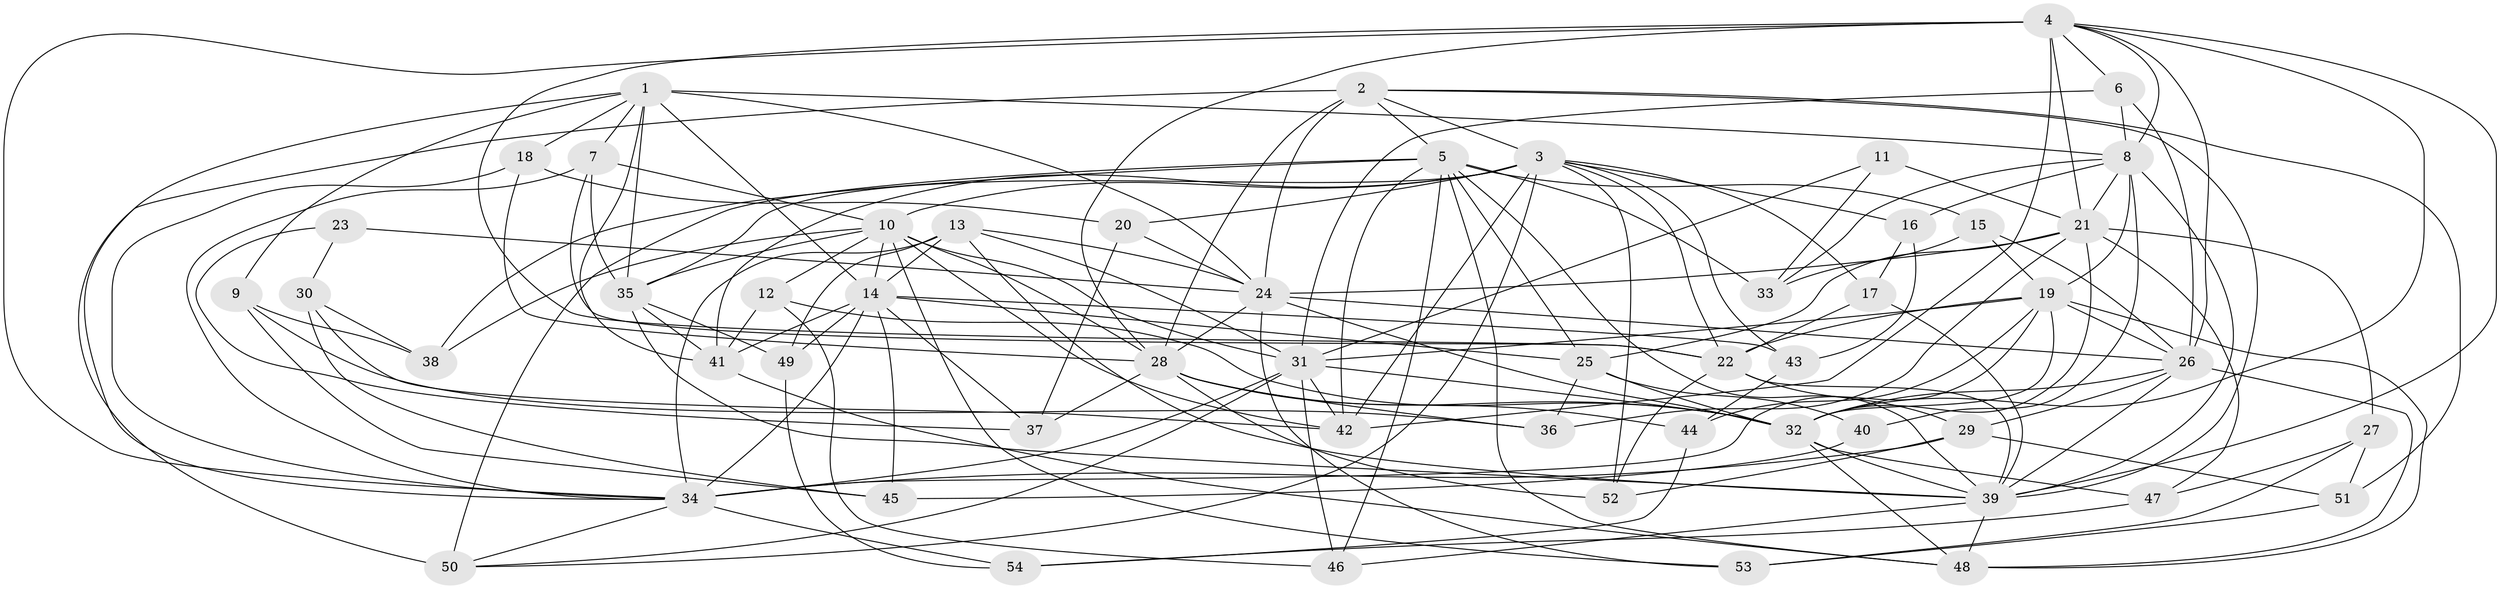 // original degree distribution, {4: 1.0}
// Generated by graph-tools (version 1.1) at 2025/53/03/04/25 22:53:53]
// undirected, 54 vertices, 167 edges
graph export_dot {
  node [color=gray90,style=filled];
  1;
  2;
  3;
  4;
  5;
  6;
  7;
  8;
  9;
  10;
  11;
  12;
  13;
  14;
  15;
  16;
  17;
  18;
  19;
  20;
  21;
  22;
  23;
  24;
  25;
  26;
  27;
  28;
  29;
  30;
  31;
  32;
  33;
  34;
  35;
  36;
  37;
  38;
  39;
  40;
  41;
  42;
  43;
  44;
  45;
  46;
  47;
  48;
  49;
  50;
  51;
  52;
  53;
  54;
  1 -- 7 [weight=2.0];
  1 -- 8 [weight=1.0];
  1 -- 9 [weight=1.0];
  1 -- 14 [weight=1.0];
  1 -- 18 [weight=1.0];
  1 -- 24 [weight=2.0];
  1 -- 34 [weight=1.0];
  1 -- 35 [weight=2.0];
  1 -- 41 [weight=1.0];
  2 -- 3 [weight=1.0];
  2 -- 5 [weight=1.0];
  2 -- 24 [weight=1.0];
  2 -- 28 [weight=1.0];
  2 -- 39 [weight=1.0];
  2 -- 50 [weight=2.0];
  2 -- 51 [weight=1.0];
  3 -- 10 [weight=1.0];
  3 -- 16 [weight=1.0];
  3 -- 17 [weight=1.0];
  3 -- 20 [weight=1.0];
  3 -- 22 [weight=1.0];
  3 -- 35 [weight=1.0];
  3 -- 41 [weight=1.0];
  3 -- 42 [weight=1.0];
  3 -- 43 [weight=1.0];
  3 -- 50 [weight=1.0];
  3 -- 52 [weight=1.0];
  4 -- 6 [weight=1.0];
  4 -- 8 [weight=1.0];
  4 -- 21 [weight=1.0];
  4 -- 22 [weight=3.0];
  4 -- 26 [weight=1.0];
  4 -- 28 [weight=1.0];
  4 -- 32 [weight=1.0];
  4 -- 34 [weight=1.0];
  4 -- 39 [weight=1.0];
  4 -- 42 [weight=1.0];
  5 -- 15 [weight=1.0];
  5 -- 25 [weight=1.0];
  5 -- 33 [weight=1.0];
  5 -- 38 [weight=1.0];
  5 -- 39 [weight=1.0];
  5 -- 42 [weight=1.0];
  5 -- 46 [weight=1.0];
  5 -- 48 [weight=1.0];
  5 -- 50 [weight=1.0];
  6 -- 8 [weight=1.0];
  6 -- 26 [weight=1.0];
  6 -- 31 [weight=1.0];
  7 -- 10 [weight=1.0];
  7 -- 22 [weight=1.0];
  7 -- 34 [weight=1.0];
  7 -- 35 [weight=1.0];
  8 -- 16 [weight=1.0];
  8 -- 19 [weight=1.0];
  8 -- 21 [weight=1.0];
  8 -- 33 [weight=1.0];
  8 -- 39 [weight=1.0];
  8 -- 40 [weight=2.0];
  9 -- 36 [weight=1.0];
  9 -- 38 [weight=1.0];
  9 -- 45 [weight=1.0];
  10 -- 12 [weight=1.0];
  10 -- 14 [weight=1.0];
  10 -- 28 [weight=1.0];
  10 -- 31 [weight=1.0];
  10 -- 35 [weight=1.0];
  10 -- 38 [weight=1.0];
  10 -- 42 [weight=1.0];
  10 -- 53 [weight=1.0];
  11 -- 21 [weight=2.0];
  11 -- 31 [weight=1.0];
  11 -- 33 [weight=1.0];
  12 -- 32 [weight=1.0];
  12 -- 41 [weight=1.0];
  12 -- 46 [weight=1.0];
  13 -- 14 [weight=1.0];
  13 -- 24 [weight=1.0];
  13 -- 31 [weight=1.0];
  13 -- 34 [weight=1.0];
  13 -- 39 [weight=1.0];
  13 -- 49 [weight=1.0];
  14 -- 25 [weight=1.0];
  14 -- 34 [weight=1.0];
  14 -- 37 [weight=1.0];
  14 -- 41 [weight=1.0];
  14 -- 43 [weight=1.0];
  14 -- 45 [weight=1.0];
  14 -- 49 [weight=1.0];
  15 -- 19 [weight=1.0];
  15 -- 26 [weight=1.0];
  15 -- 33 [weight=1.0];
  16 -- 17 [weight=1.0];
  16 -- 43 [weight=1.0];
  17 -- 22 [weight=1.0];
  17 -- 39 [weight=1.0];
  18 -- 20 [weight=1.0];
  18 -- 28 [weight=1.0];
  18 -- 34 [weight=1.0];
  19 -- 22 [weight=2.0];
  19 -- 26 [weight=1.0];
  19 -- 31 [weight=1.0];
  19 -- 32 [weight=1.0];
  19 -- 34 [weight=1.0];
  19 -- 44 [weight=1.0];
  19 -- 48 [weight=1.0];
  20 -- 24 [weight=1.0];
  20 -- 37 [weight=1.0];
  21 -- 24 [weight=1.0];
  21 -- 25 [weight=1.0];
  21 -- 27 [weight=1.0];
  21 -- 32 [weight=1.0];
  21 -- 36 [weight=1.0];
  21 -- 47 [weight=1.0];
  22 -- 29 [weight=2.0];
  22 -- 39 [weight=1.0];
  22 -- 52 [weight=1.0];
  23 -- 24 [weight=2.0];
  23 -- 30 [weight=1.0];
  23 -- 37 [weight=1.0];
  24 -- 26 [weight=1.0];
  24 -- 28 [weight=1.0];
  24 -- 32 [weight=1.0];
  24 -- 53 [weight=1.0];
  25 -- 32 [weight=1.0];
  25 -- 36 [weight=1.0];
  25 -- 40 [weight=1.0];
  26 -- 29 [weight=2.0];
  26 -- 32 [weight=1.0];
  26 -- 39 [weight=1.0];
  26 -- 48 [weight=1.0];
  27 -- 47 [weight=1.0];
  27 -- 51 [weight=1.0];
  27 -- 53 [weight=1.0];
  28 -- 32 [weight=1.0];
  28 -- 36 [weight=1.0];
  28 -- 37 [weight=1.0];
  28 -- 44 [weight=1.0];
  28 -- 52 [weight=1.0];
  29 -- 34 [weight=2.0];
  29 -- 51 [weight=1.0];
  29 -- 52 [weight=1.0];
  30 -- 38 [weight=1.0];
  30 -- 42 [weight=1.0];
  30 -- 45 [weight=1.0];
  31 -- 32 [weight=1.0];
  31 -- 34 [weight=1.0];
  31 -- 42 [weight=1.0];
  31 -- 46 [weight=1.0];
  31 -- 50 [weight=1.0];
  32 -- 39 [weight=1.0];
  32 -- 47 [weight=1.0];
  32 -- 48 [weight=1.0];
  34 -- 50 [weight=1.0];
  34 -- 54 [weight=1.0];
  35 -- 39 [weight=1.0];
  35 -- 41 [weight=1.0];
  35 -- 49 [weight=1.0];
  39 -- 46 [weight=1.0];
  39 -- 48 [weight=1.0];
  40 -- 45 [weight=1.0];
  41 -- 48 [weight=1.0];
  43 -- 44 [weight=1.0];
  44 -- 54 [weight=1.0];
  47 -- 54 [weight=1.0];
  49 -- 54 [weight=1.0];
  51 -- 53 [weight=1.0];
}
